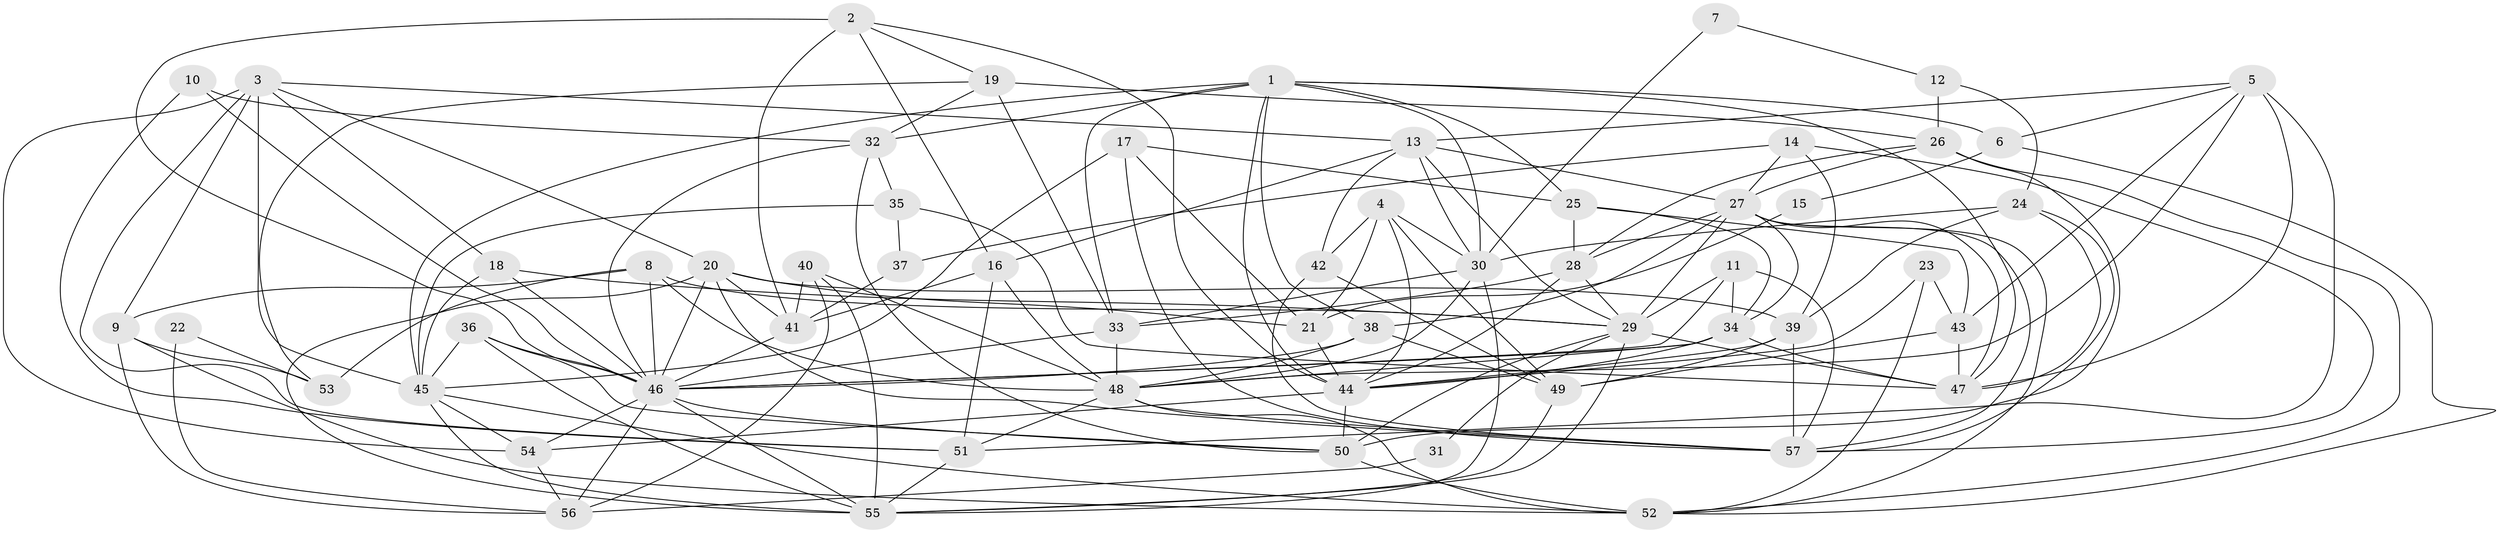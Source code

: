 // original degree distribution, {3: 0.2543859649122807, 7: 0.008771929824561403, 2: 0.13157894736842105, 5: 0.2631578947368421, 4: 0.23684210526315788, 6: 0.09649122807017543, 8: 0.008771929824561403}
// Generated by graph-tools (version 1.1) at 2025/26/03/09/25 03:26:19]
// undirected, 57 vertices, 166 edges
graph export_dot {
graph [start="1"]
  node [color=gray90,style=filled];
  1;
  2;
  3;
  4;
  5;
  6;
  7;
  8;
  9;
  10;
  11;
  12;
  13;
  14;
  15;
  16;
  17;
  18;
  19;
  20;
  21;
  22;
  23;
  24;
  25;
  26;
  27;
  28;
  29;
  30;
  31;
  32;
  33;
  34;
  35;
  36;
  37;
  38;
  39;
  40;
  41;
  42;
  43;
  44;
  45;
  46;
  47;
  48;
  49;
  50;
  51;
  52;
  53;
  54;
  55;
  56;
  57;
  1 -- 6 [weight=1.0];
  1 -- 25 [weight=1.0];
  1 -- 30 [weight=1.0];
  1 -- 32 [weight=1.0];
  1 -- 33 [weight=1.0];
  1 -- 38 [weight=1.0];
  1 -- 44 [weight=1.0];
  1 -- 45 [weight=1.0];
  1 -- 47 [weight=1.0];
  2 -- 16 [weight=1.0];
  2 -- 19 [weight=1.0];
  2 -- 41 [weight=1.0];
  2 -- 44 [weight=1.0];
  2 -- 46 [weight=2.0];
  3 -- 9 [weight=1.0];
  3 -- 13 [weight=1.0];
  3 -- 18 [weight=1.0];
  3 -- 20 [weight=1.0];
  3 -- 45 [weight=1.0];
  3 -- 51 [weight=1.0];
  3 -- 54 [weight=1.0];
  4 -- 21 [weight=1.0];
  4 -- 30 [weight=1.0];
  4 -- 42 [weight=1.0];
  4 -- 44 [weight=1.0];
  4 -- 49 [weight=1.0];
  5 -- 6 [weight=1.0];
  5 -- 13 [weight=1.0];
  5 -- 43 [weight=1.0];
  5 -- 47 [weight=1.0];
  5 -- 48 [weight=1.0];
  5 -- 51 [weight=1.0];
  6 -- 15 [weight=1.0];
  6 -- 52 [weight=1.0];
  7 -- 12 [weight=1.0];
  7 -- 30 [weight=1.0];
  8 -- 9 [weight=1.0];
  8 -- 29 [weight=1.0];
  8 -- 46 [weight=1.0];
  8 -- 48 [weight=1.0];
  8 -- 53 [weight=1.0];
  9 -- 52 [weight=1.0];
  9 -- 53 [weight=1.0];
  9 -- 56 [weight=1.0];
  10 -- 32 [weight=1.0];
  10 -- 46 [weight=1.0];
  10 -- 51 [weight=1.0];
  11 -- 29 [weight=1.0];
  11 -- 34 [weight=1.0];
  11 -- 46 [weight=1.0];
  11 -- 57 [weight=1.0];
  12 -- 24 [weight=1.0];
  12 -- 26 [weight=1.0];
  13 -- 16 [weight=1.0];
  13 -- 27 [weight=1.0];
  13 -- 29 [weight=1.0];
  13 -- 30 [weight=1.0];
  13 -- 42 [weight=1.0];
  14 -- 27 [weight=1.0];
  14 -- 37 [weight=1.0];
  14 -- 39 [weight=1.0];
  14 -- 57 [weight=1.0];
  15 -- 21 [weight=1.0];
  16 -- 41 [weight=1.0];
  16 -- 48 [weight=1.0];
  16 -- 51 [weight=1.0];
  17 -- 21 [weight=1.0];
  17 -- 25 [weight=1.0];
  17 -- 45 [weight=1.0];
  17 -- 57 [weight=1.0];
  18 -- 29 [weight=1.0];
  18 -- 45 [weight=1.0];
  18 -- 46 [weight=1.0];
  19 -- 26 [weight=1.0];
  19 -- 32 [weight=1.0];
  19 -- 33 [weight=1.0];
  19 -- 53 [weight=1.0];
  20 -- 21 [weight=1.0];
  20 -- 39 [weight=1.0];
  20 -- 41 [weight=1.0];
  20 -- 46 [weight=1.0];
  20 -- 55 [weight=1.0];
  20 -- 57 [weight=1.0];
  21 -- 44 [weight=1.0];
  22 -- 53 [weight=1.0];
  22 -- 56 [weight=1.0];
  23 -- 43 [weight=1.0];
  23 -- 44 [weight=1.0];
  23 -- 52 [weight=1.0];
  24 -- 30 [weight=1.0];
  24 -- 39 [weight=2.0];
  24 -- 47 [weight=1.0];
  24 -- 57 [weight=1.0];
  25 -- 28 [weight=1.0];
  25 -- 34 [weight=1.0];
  25 -- 43 [weight=1.0];
  26 -- 27 [weight=1.0];
  26 -- 28 [weight=1.0];
  26 -- 50 [weight=1.0];
  26 -- 52 [weight=1.0];
  27 -- 28 [weight=1.0];
  27 -- 29 [weight=1.0];
  27 -- 34 [weight=1.0];
  27 -- 38 [weight=1.0];
  27 -- 47 [weight=1.0];
  27 -- 52 [weight=1.0];
  27 -- 57 [weight=1.0];
  28 -- 29 [weight=1.0];
  28 -- 33 [weight=1.0];
  28 -- 44 [weight=1.0];
  29 -- 31 [weight=1.0];
  29 -- 47 [weight=1.0];
  29 -- 50 [weight=1.0];
  29 -- 55 [weight=1.0];
  30 -- 33 [weight=1.0];
  30 -- 48 [weight=1.0];
  30 -- 55 [weight=1.0];
  31 -- 56 [weight=1.0];
  32 -- 35 [weight=1.0];
  32 -- 46 [weight=1.0];
  32 -- 50 [weight=1.0];
  33 -- 46 [weight=1.0];
  33 -- 48 [weight=1.0];
  34 -- 44 [weight=1.0];
  34 -- 46 [weight=1.0];
  34 -- 47 [weight=2.0];
  34 -- 48 [weight=1.0];
  35 -- 37 [weight=1.0];
  35 -- 45 [weight=1.0];
  35 -- 47 [weight=1.0];
  36 -- 45 [weight=1.0];
  36 -- 46 [weight=1.0];
  36 -- 50 [weight=1.0];
  36 -- 55 [weight=1.0];
  37 -- 41 [weight=1.0];
  38 -- 46 [weight=1.0];
  38 -- 48 [weight=1.0];
  38 -- 49 [weight=1.0];
  39 -- 44 [weight=1.0];
  39 -- 49 [weight=1.0];
  39 -- 57 [weight=1.0];
  40 -- 41 [weight=1.0];
  40 -- 48 [weight=1.0];
  40 -- 55 [weight=1.0];
  40 -- 56 [weight=1.0];
  41 -- 46 [weight=1.0];
  42 -- 49 [weight=1.0];
  42 -- 57 [weight=1.0];
  43 -- 47 [weight=2.0];
  43 -- 49 [weight=1.0];
  44 -- 50 [weight=1.0];
  44 -- 54 [weight=1.0];
  45 -- 52 [weight=1.0];
  45 -- 54 [weight=1.0];
  45 -- 55 [weight=1.0];
  46 -- 50 [weight=1.0];
  46 -- 54 [weight=1.0];
  46 -- 55 [weight=1.0];
  46 -- 56 [weight=1.0];
  48 -- 51 [weight=1.0];
  48 -- 52 [weight=1.0];
  48 -- 57 [weight=1.0];
  49 -- 55 [weight=1.0];
  50 -- 52 [weight=1.0];
  51 -- 55 [weight=1.0];
  54 -- 56 [weight=1.0];
}
